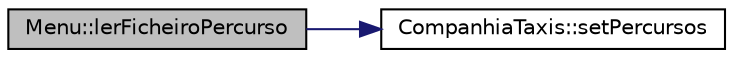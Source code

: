 digraph "Menu::lerFicheiroPercurso"
{
  edge [fontname="Helvetica",fontsize="10",labelfontname="Helvetica",labelfontsize="10"];
  node [fontname="Helvetica",fontsize="10",shape=record];
  rankdir="LR";
  Node86 [label="Menu::lerFicheiroPercurso",height=0.2,width=0.4,color="black", fillcolor="grey75", style="filled", fontcolor="black"];
  Node86 -> Node87 [color="midnightblue",fontsize="10",style="solid",fontname="Helvetica"];
  Node87 [label="CompanhiaTaxis::setPercursos",height=0.2,width=0.4,color="black", fillcolor="white", style="filled",URL="$class_companhia_taxis.html#a821185a6f214b3926b2e8e1ff131b493",tooltip="função que actualiza a lista de percursos "];
}
